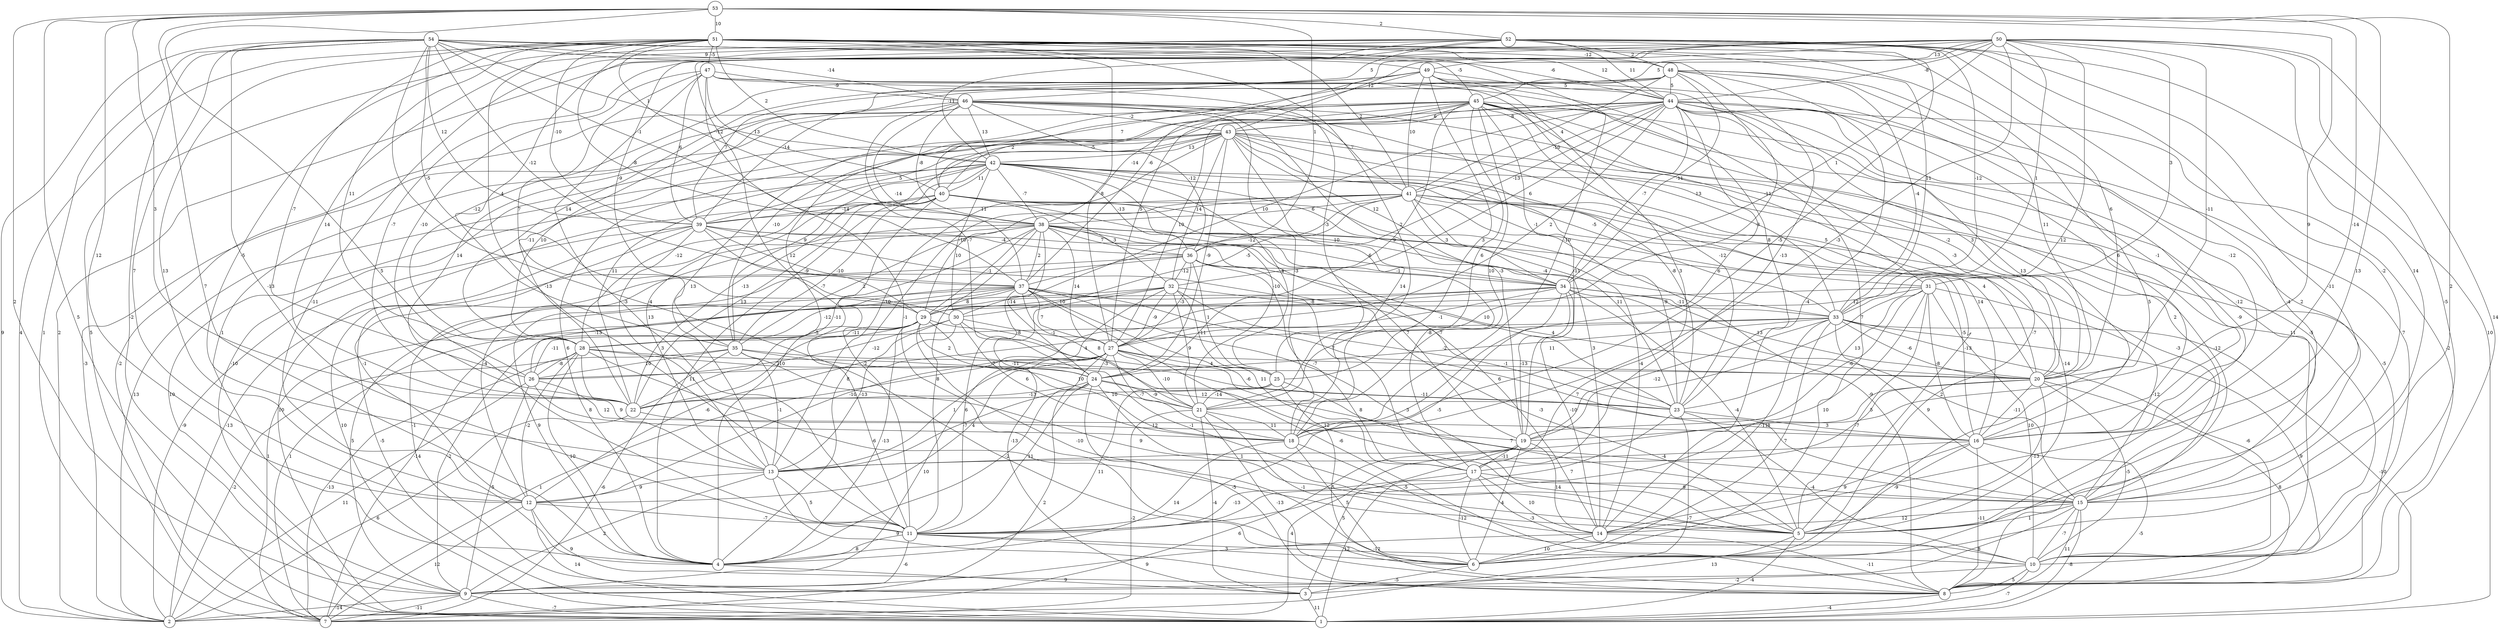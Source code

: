 graph { 
	 fontname="Helvetica,Arial,sans-serif" 
	 node [shape = circle]; 
	 54 -- 2 [label = "9"];
	 54 -- 6 [label = "-4"];
	 54 -- 7 [label = "1"];
	 54 -- 9 [label = "-2"];
	 54 -- 11 [label = "-13"];
	 54 -- 12 [label = "7"];
	 54 -- 17 [label = "-13"];
	 54 -- 29 [label = "-5"];
	 54 -- 37 [label = "-12"];
	 54 -- 38 [label = "-1"];
	 54 -- 39 [label = "12"];
	 54 -- 42 [label = "1"];
	 54 -- 44 [label = "-6"];
	 54 -- 45 [label = "-5"];
	 54 -- 46 [label = "-14"];
	 54 -- 49 [label = "9"];
	 53 -- 1 [label = "5"];
	 53 -- 4 [label = "7"];
	 53 -- 6 [label = "2"];
	 53 -- 9 [label = "2"];
	 53 -- 11 [label = "5"];
	 53 -- 12 [label = "12"];
	 53 -- 14 [label = "13"];
	 53 -- 16 [label = "-14"];
	 53 -- 19 [label = "9"];
	 53 -- 22 [label = "3"];
	 53 -- 36 [label = "1"];
	 53 -- 51 [label = "10"];
	 53 -- 52 [label = "2"];
	 52 -- 1 [label = "10"];
	 52 -- 4 [label = "-11"];
	 52 -- 5 [label = "-11"];
	 52 -- 6 [label = "-4"];
	 52 -- 7 [label = "5"];
	 52 -- 15 [label = "-2"];
	 52 -- 18 [label = "-5"];
	 52 -- 22 [label = "14"];
	 52 -- 30 [label = "-9"];
	 52 -- 33 [label = "-12"];
	 52 -- 35 [label = "4"];
	 52 -- 42 [label = "-11"];
	 52 -- 44 [label = "11"];
	 52 -- 46 [label = "5"];
	 52 -- 48 [label = "2"];
	 51 -- 2 [label = "4"];
	 51 -- 6 [label = "5"];
	 51 -- 11 [label = "-13"];
	 51 -- 12 [label = "13"];
	 51 -- 13 [label = "-5"];
	 51 -- 18 [label = "-10"];
	 51 -- 20 [label = "6"];
	 51 -- 21 [label = "-2"];
	 51 -- 26 [label = "-7"];
	 51 -- 27 [label = "8"];
	 51 -- 28 [label = "11"];
	 51 -- 33 [label = "11"];
	 51 -- 37 [label = "-8"];
	 51 -- 38 [label = "-12"];
	 51 -- 39 [label = "-10"];
	 51 -- 41 [label = "2"];
	 51 -- 42 [label = "2"];
	 51 -- 44 [label = "12"];
	 51 -- 47 [label = "-5"];
	 51 -- 48 [label = "-12"];
	 50 -- 2 [label = "2"];
	 50 -- 8 [label = "14"];
	 50 -- 10 [label = "-5"];
	 50 -- 11 [label = "-7"];
	 50 -- 15 [label = "14"];
	 50 -- 18 [label = "-3"];
	 50 -- 19 [label = "12"];
	 50 -- 20 [label = "-11"];
	 50 -- 22 [label = "-7"];
	 50 -- 31 [label = "3"];
	 50 -- 33 [label = "1"];
	 50 -- 34 [label = "1"];
	 50 -- 37 [label = "-6"];
	 50 -- 43 [label = "-12"];
	 50 -- 44 [label = "-8"];
	 50 -- 45 [label = "5"];
	 50 -- 49 [label = "13"];
	 49 -- 6 [label = "7"];
	 49 -- 16 [label = "-1"];
	 49 -- 17 [label = "3"];
	 49 -- 21 [label = "3"];
	 49 -- 27 [label = "5"];
	 49 -- 28 [label = "-12"];
	 49 -- 39 [label = "7"];
	 49 -- 40 [label = "7"];
	 49 -- 41 [label = "10"];
	 49 -- 44 [label = "5"];
	 48 -- 14 [label = "-4"];
	 48 -- 16 [label = "-12"];
	 48 -- 20 [label = "11"];
	 48 -- 22 [label = "-11"];
	 48 -- 25 [label = "-3"];
	 48 -- 28 [label = "14"];
	 48 -- 33 [label = "-4"];
	 48 -- 34 [label = "-11"];
	 48 -- 39 [label = "-14"];
	 48 -- 41 [label = "4"];
	 48 -- 44 [label = "5"];
	 47 -- 6 [label = "-1"];
	 47 -- 11 [label = "-3"];
	 47 -- 16 [label = "6"];
	 47 -- 23 [label = "8"];
	 47 -- 25 [label = "-3"];
	 47 -- 26 [label = "-10"];
	 47 -- 33 [label = "13"];
	 47 -- 35 [label = "7"];
	 47 -- 39 [label = "6"];
	 47 -- 40 [label = "13"];
	 47 -- 46 [label = "-9"];
	 46 -- 4 [label = "1"];
	 46 -- 7 [label = "-2"];
	 46 -- 10 [label = "11"];
	 46 -- 18 [label = "-3"];
	 46 -- 19 [label = "-3"];
	 46 -- 20 [label = "5"];
	 46 -- 22 [label = "14"];
	 46 -- 24 [label = "-7"];
	 46 -- 36 [label = "-12"];
	 46 -- 37 [label = "-14"];
	 46 -- 38 [label = "-8"];
	 46 -- 41 [label = "7"];
	 46 -- 42 [label = "13"];
	 46 -- 43 [label = "-2"];
	 45 -- 2 [label = "-3"];
	 45 -- 4 [label = "-5"];
	 45 -- 8 [label = "-12"];
	 45 -- 10 [label = "-5"];
	 45 -- 13 [label = "13"];
	 45 -- 15 [label = "-12"];
	 45 -- 18 [label = "10"];
	 45 -- 19 [label = "-11"];
	 45 -- 20 [label = "-2"];
	 45 -- 21 [label = "6"];
	 45 -- 23 [label = "-12"];
	 45 -- 24 [label = "9"];
	 45 -- 27 [label = "10"];
	 45 -- 31 [label = "-11"];
	 45 -- 38 [label = "-14"];
	 45 -- 40 [label = "-5"];
	 45 -- 43 [label = "6"];
	 44 -- 5 [label = "-9"];
	 44 -- 6 [label = "-7"];
	 44 -- 8 [label = "-2"];
	 44 -- 10 [label = "7"];
	 44 -- 15 [label = "2"];
	 44 -- 16 [label = "13"];
	 44 -- 18 [label = "6"];
	 44 -- 20 [label = "3"];
	 44 -- 27 [label = "2"];
	 44 -- 30 [label = "10"];
	 44 -- 32 [label = "6"];
	 44 -- 34 [label = "-7"];
	 44 -- 35 [label = "-10"];
	 44 -- 36 [label = "-13"];
	 44 -- 40 [label = "2"];
	 44 -- 41 [label = "-10"];
	 44 -- 43 [label = "-8"];
	 43 -- 4 [label = "6"];
	 43 -- 8 [label = "-5"];
	 43 -- 9 [label = "-10"];
	 43 -- 13 [label = "-10"];
	 43 -- 15 [label = "2"];
	 43 -- 18 [label = "14"];
	 43 -- 20 [label = "-3"];
	 43 -- 22 [label = "11"];
	 43 -- 23 [label = "-8"];
	 43 -- 24 [label = "-9"];
	 43 -- 28 [label = "10"];
	 43 -- 32 [label = "14"];
	 43 -- 33 [label = "-5"];
	 43 -- 34 [label = "12"];
	 43 -- 35 [label = "9"];
	 43 -- 39 [label = "5"];
	 43 -- 42 [label = "13"];
	 42 -- 1 [label = "10"];
	 42 -- 2 [label = "13"];
	 42 -- 5 [label = "-13"];
	 42 -- 13 [label = "13"];
	 42 -- 14 [label = "3"];
	 42 -- 16 [label = "14"];
	 42 -- 21 [label = "-10"];
	 42 -- 22 [label = "-13"];
	 42 -- 25 [label = "4"];
	 42 -- 28 [label = "-12"];
	 42 -- 30 [label = "-10"];
	 42 -- 31 [label = "-1"];
	 42 -- 36 [label = "-13"];
	 42 -- 38 [label = "-7"];
	 42 -- 40 [label = "11"];
	 41 -- 4 [label = "8"];
	 41 -- 5 [label = "-14"];
	 41 -- 14 [label = "-4"];
	 41 -- 15 [label = "-3"];
	 41 -- 20 [label = "4"];
	 41 -- 23 [label = "-9"];
	 41 -- 29 [label = "10"];
	 41 -- 30 [label = "-5"];
	 41 -- 34 [label = "3"];
	 41 -- 37 [label = "-12"];
	 41 -- 38 [label = "6"];
	 41 -- 39 [label = "11"];
	 40 -- 1 [label = "10"];
	 40 -- 4 [label = "11"];
	 40 -- 8 [label = "-9"];
	 40 -- 11 [label = "-2"];
	 40 -- 17 [label = "-8"];
	 40 -- 22 [label = "13"];
	 40 -- 23 [label = "11"];
	 40 -- 32 [label = "3"];
	 40 -- 34 [label = "10"];
	 40 -- 35 [label = "-10"];
	 40 -- 39 [label = "-14"];
	 39 -- 1 [label = "10"];
	 39 -- 2 [label = "-9"];
	 39 -- 12 [label = "-1"];
	 39 -- 13 [label = "3"];
	 39 -- 17 [label = "7"];
	 39 -- 23 [label = "10"];
	 39 -- 29 [label = "-9"];
	 39 -- 36 [label = "-4"];
	 39 -- 37 [label = "12"];
	 38 -- 2 [label = "-13"];
	 38 -- 11 [label = "8"];
	 38 -- 12 [label = "-4"];
	 38 -- 14 [label = "6"];
	 38 -- 16 [label = "-5"];
	 38 -- 19 [label = "7"];
	 38 -- 22 [label = "-11"];
	 38 -- 24 [label = "-14"];
	 38 -- 27 [label = "14"];
	 38 -- 29 [label = "-1"];
	 38 -- 33 [label = "-4"];
	 38 -- 34 [label = "-6"];
	 38 -- 35 [label = "2"];
	 38 -- 36 [label = "7"];
	 38 -- 37 [label = "2"];
	 37 -- 4 [label = "9"];
	 37 -- 5 [label = "3"];
	 37 -- 8 [label = "-6"];
	 37 -- 9 [label = "5"];
	 37 -- 15 [label = "7"];
	 37 -- 17 [label = "11"];
	 37 -- 18 [label = "-11"];
	 37 -- 20 [label = "4"];
	 37 -- 21 [label = "8"];
	 37 -- 26 [label = "-13"];
	 37 -- 27 [label = "7"];
	 37 -- 28 [label = "-12"];
	 37 -- 29 [label = "8"];
	 36 -- 1 [label = "-5"];
	 36 -- 3 [label = "-1"];
	 36 -- 17 [label = "-7"];
	 36 -- 23 [label = "-7"];
	 36 -- 25 [label = "1"];
	 36 -- 27 [label = "-3"];
	 36 -- 32 [label = "-12"];
	 36 -- 34 [label = "-1"];
	 35 -- 2 [label = "-2"];
	 35 -- 5 [label = "9"];
	 35 -- 7 [label = "-6"];
	 35 -- 13 [label = "-1"];
	 35 -- 21 [label = "10"];
	 35 -- 23 [label = "-6"];
	 35 -- 26 [label = "10"];
	 34 -- 5 [label = "-4"];
	 34 -- 7 [label = "-14"];
	 34 -- 11 [label = "-5"];
	 34 -- 12 [label = "-10"];
	 34 -- 14 [label = "-10"];
	 34 -- 15 [label = "2"];
	 34 -- 19 [label = "-13"];
	 34 -- 20 [label = "13"];
	 34 -- 27 [label = "-1"];
	 34 -- 29 [label = "-8"];
	 34 -- 33 [label = "-11"];
	 33 -- 1 [label = "-10"];
	 33 -- 6 [label = "7"];
	 33 -- 8 [label = "9"];
	 33 -- 10 [label = "-6"];
	 33 -- 14 [label = "-11"];
	 33 -- 15 [label = "9"];
	 33 -- 19 [label = "-12"];
	 33 -- 20 [label = "-6"];
	 33 -- 24 [label = "11"];
	 33 -- 26 [label = "4"];
	 33 -- 28 [label = "-8"];
	 32 -- 3 [label = "-13"];
	 32 -- 5 [label = "-3"];
	 32 -- 7 [label = "1"];
	 32 -- 11 [label = "6"];
	 32 -- 21 [label = "9"];
	 32 -- 23 [label = "-2"];
	 32 -- 25 [label = "-11"];
	 32 -- 27 [label = "-9"];
	 32 -- 29 [label = "10"];
	 31 -- 5 [label = "5"];
	 31 -- 7 [label = "1"];
	 31 -- 10 [label = "10"];
	 31 -- 11 [label = "10"];
	 31 -- 15 [label = "-12"];
	 31 -- 16 [label = "-8"];
	 31 -- 19 [label = "-6"];
	 31 -- 23 [label = "13"];
	 31 -- 29 [label = "12"];
	 30 -- 5 [label = "12"];
	 30 -- 12 [label = "-6"];
	 30 -- 13 [label = "-13"];
	 30 -- 18 [label = "6"];
	 30 -- 26 [label = "-12"];
	 30 -- 27 [label = "-1"];
	 29 -- 4 [label = "-13"];
	 29 -- 5 [label = "-1"];
	 29 -- 6 [label = "-10"];
	 29 -- 9 [label = "-2"];
	 29 -- 15 [label = "8"];
	 29 -- 22 [label = "2"];
	 29 -- 24 [label = "2"];
	 29 -- 26 [label = "-11"];
	 29 -- 28 [label = "-11"];
	 28 -- 4 [label = "10"];
	 28 -- 5 [label = "-6"];
	 28 -- 7 [label = "-13"];
	 28 -- 12 [label = "-2"];
	 28 -- 13 [label = "9"];
	 28 -- 20 [label = "-7"];
	 28 -- 24 [label = "-10"];
	 28 -- 26 [label = "-8"];
	 27 -- 4 [label = "-2"];
	 27 -- 7 [label = "1"];
	 27 -- 9 [label = "10"];
	 27 -- 12 [label = "4"];
	 27 -- 13 [label = "1"];
	 27 -- 16 [label = "-11"];
	 27 -- 18 [label = "-7"];
	 27 -- 20 [label = "-1"];
	 27 -- 21 [label = "-10"];
	 27 -- 24 [label = "-3"];
	 27 -- 25 [label = "4"];
	 26 -- 2 [label = "11"];
	 26 -- 9 [label = "-5"];
	 26 -- 16 [label = "12"];
	 26 -- 18 [label = "8"];
	 25 -- 4 [label = "11"];
	 25 -- 8 [label = "5"];
	 25 -- 15 [label = "7"];
	 25 -- 21 [label = "-14"];
	 25 -- 22 [label = "10"];
	 24 -- 5 [label = "1"];
	 24 -- 7 [label = "2"];
	 24 -- 8 [label = "-5"];
	 24 -- 11 [label = "11"];
	 24 -- 13 [label = "-7"];
	 24 -- 21 [label = "-9"];
	 24 -- 22 [label = "-13"];
	 24 -- 23 [label = "12"];
	 23 -- 2 [label = "-7"];
	 23 -- 10 [label = "-4"];
	 23 -- 11 [label = "7"];
	 23 -- 16 [label = "3"];
	 22 -- 2 [label = "6"];
	 22 -- 19 [label = "12"];
	 21 -- 3 [label = "-4"];
	 21 -- 7 [label = "-2"];
	 21 -- 8 [label = "-13"];
	 21 -- 10 [label = "-1"];
	 21 -- 18 [label = "11"];
	 20 -- 5 [label = "-13"];
	 20 -- 8 [label = "8"];
	 20 -- 10 [label = "-5"];
	 20 -- 13 [label = "8"];
	 20 -- 16 [label = "-11"];
	 20 -- 17 [label = "-7"];
	 19 -- 2 [label = "6"];
	 19 -- 3 [label = "5"];
	 19 -- 6 [label = "4"];
	 19 -- 7 [label = "4"];
	 19 -- 14 [label = "14"];
	 19 -- 17 [label = "-11"];
	 18 -- 4 [label = "14"];
	 18 -- 6 [label = "5"];
	 18 -- 14 [label = "-5"];
	 17 -- 1 [label = "12"];
	 17 -- 6 [label = "-12"];
	 17 -- 10 [label = "-3"];
	 17 -- 11 [label = "-13"];
	 17 -- 14 [label = "10"];
	 17 -- 15 [label = "9"];
	 16 -- 1 [label = "-5"];
	 16 -- 5 [label = "-9"];
	 16 -- 8 [label = "-11"];
	 16 -- 13 [label = "-4"];
	 16 -- 14 [label = "9"];
	 15 -- 1 [label = "-8"];
	 15 -- 5 [label = "1"];
	 15 -- 8 [label = "11"];
	 15 -- 9 [label = "8"];
	 15 -- 10 [label = "-7"];
	 15 -- 14 [label = "12"];
	 14 -- 6 [label = "10"];
	 14 -- 8 [label = "-11"];
	 14 -- 9 [label = "9"];
	 13 -- 8 [label = "9"];
	 13 -- 9 [label = "2"];
	 13 -- 11 [label = "5"];
	 13 -- 12 [label = "9"];
	 12 -- 1 [label = "14"];
	 12 -- 7 [label = "12"];
	 12 -- 8 [label = "9"];
	 12 -- 11 [label = "-7"];
	 11 -- 4 [label = "8"];
	 11 -- 6 [label = "3"];
	 11 -- 9 [label = "-6"];
	 11 -- 10 [label = "-12"];
	 10 -- 1 [label = "-7"];
	 10 -- 8 [label = "5"];
	 10 -- 9 [label = "-2"];
	 9 -- 1 [label = "-7"];
	 9 -- 2 [label = "-14"];
	 9 -- 7 [label = "-11"];
	 8 -- 1 [label = "-4"];
	 6 -- 3 [label = "-5"];
	 5 -- 1 [label = "-4"];
	 5 -- 3 [label = "13"];
	 4 -- 3 [label = "9"];
	 3 -- 1 [label = "11"];
	 1;
	 2;
	 3;
	 4;
	 5;
	 6;
	 7;
	 8;
	 9;
	 10;
	 11;
	 12;
	 13;
	 14;
	 15;
	 16;
	 17;
	 18;
	 19;
	 20;
	 21;
	 22;
	 23;
	 24;
	 25;
	 26;
	 27;
	 28;
	 29;
	 30;
	 31;
	 32;
	 33;
	 34;
	 35;
	 36;
	 37;
	 38;
	 39;
	 40;
	 41;
	 42;
	 43;
	 44;
	 45;
	 46;
	 47;
	 48;
	 49;
	 50;
	 51;
	 52;
	 53;
	 54;
}

